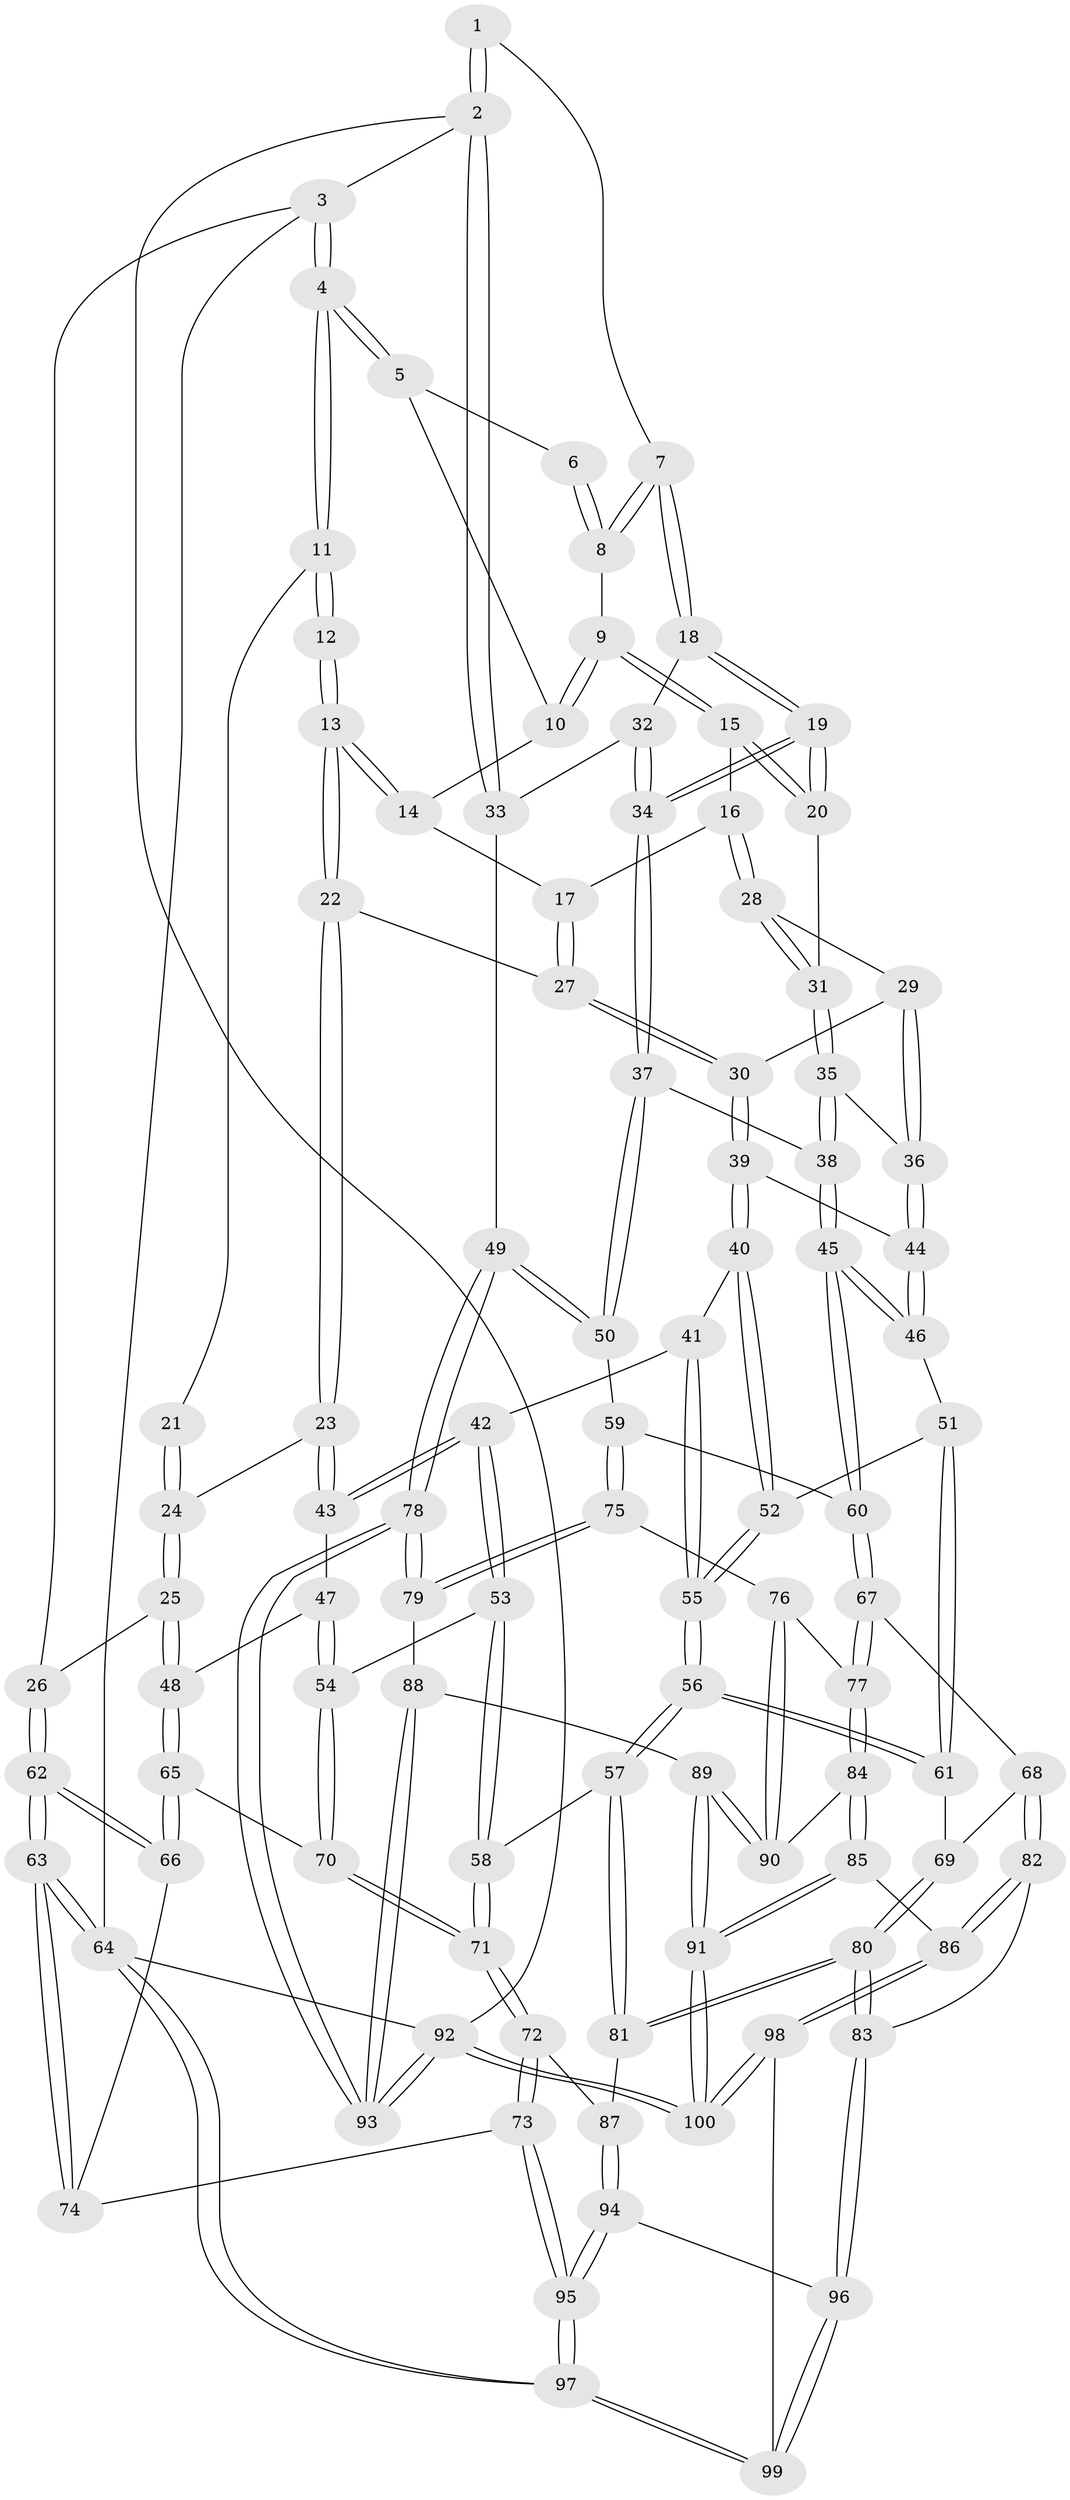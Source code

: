 // Generated by graph-tools (version 1.1) at 2025/51/03/09/25 03:51:04]
// undirected, 100 vertices, 247 edges
graph export_dot {
graph [start="1"]
  node [color=gray90,style=filled];
  1 [pos="+0.9019959047896381+0"];
  2 [pos="+1+0"];
  3 [pos="+0+0"];
  4 [pos="+0+0"];
  5 [pos="+0.627493294096147+0"];
  6 [pos="+0.8428490425988955+0"];
  7 [pos="+0.904667121021537+0.20427366433970695"];
  8 [pos="+0.8113578270470093+0.1609613937591437"];
  9 [pos="+0.7862263923416531+0.16563503644053412"];
  10 [pos="+0.5956787724221012+0.03579395744479438"];
  11 [pos="+0+0"];
  12 [pos="+0.4024970139626879+0.1491260024422793"];
  13 [pos="+0.450897010823982+0.17441818122519862"];
  14 [pos="+0.5852329856084592+0.052313897316096765"];
  15 [pos="+0.7203470772052618+0.2399146387682159"];
  16 [pos="+0.6934152761641784+0.24603987844889683"];
  17 [pos="+0.6663123528385668+0.23970475977130015"];
  18 [pos="+0.9168207046530034+0.21260764705854263"];
  19 [pos="+0.8657422921338072+0.3493719763901499"];
  20 [pos="+0.7901996038032761+0.353743711064364"];
  21 [pos="+0.2748480530010068+0.2403041834042218"];
  22 [pos="+0.4636168312887052+0.253757227258635"];
  23 [pos="+0.2806063350010023+0.3836101035182413"];
  24 [pos="+0.23389814446253768+0.3589849244779486"];
  25 [pos="+0+0.3015039682568111"];
  26 [pos="+0+0.28040222060873293"];
  27 [pos="+0.5146300941573555+0.3044828010745343"];
  28 [pos="+0.6768738052874939+0.3466915041796503"];
  29 [pos="+0.6475607809416948+0.3691567896665319"];
  30 [pos="+0.5277024458222498+0.3385910634302626"];
  31 [pos="+0.7850061767453801+0.35754121128114885"];
  32 [pos="+1+0.1912298131248765"];
  33 [pos="+1+0.10313413512856087"];
  34 [pos="+0.9380518309862401+0.47495701744959173"];
  35 [pos="+0.7680638891385532+0.38697090381741606"];
  36 [pos="+0.6827501050858426+0.4424964848270033"];
  37 [pos="+0.9407292361307356+0.4805532969199133"];
  38 [pos="+0.7825734056481997+0.5019190724108097"];
  39 [pos="+0.5166097624076357+0.41968338652235593"];
  40 [pos="+0.4804454240817066+0.4827135560077803"];
  41 [pos="+0.47310226576924297+0.4861215631906824"];
  42 [pos="+0.3888579845938388+0.506105333126927"];
  43 [pos="+0.2998776910736092+0.4333627667838267"];
  44 [pos="+0.6753796684769654+0.4937068377339132"];
  45 [pos="+0.7063674800058712+0.5481576221306294"];
  46 [pos="+0.6885987068086425+0.5343395859813257"];
  47 [pos="+0.2364206744981022+0.5221288983597677"];
  48 [pos="+0.1443947209314383+0.5600317154352477"];
  49 [pos="+1+0.5799046435356454"];
  50 [pos="+0.9517240459216093+0.48950964188933954"];
  51 [pos="+0.5736409192367422+0.5612544716559503"];
  52 [pos="+0.5643197288187284+0.558566416813958"];
  53 [pos="+0.37012291974430866+0.5925472156076997"];
  54 [pos="+0.28769593159160955+0.6274408024712457"];
  55 [pos="+0.4888336593612849+0.654461985410985"];
  56 [pos="+0.4751534432165596+0.6918066132389683"];
  57 [pos="+0.46347119961335725+0.7007470333921971"];
  58 [pos="+0.43868932379656955+0.6878395493601048"];
  59 [pos="+0.8047640200500347+0.6441896530335433"];
  60 [pos="+0.7161567964243034+0.584895292495605"];
  61 [pos="+0.5908141724551601+0.6722243527594847"];
  62 [pos="+0+0.721827388139048"];
  63 [pos="+0+0.9362711159134915"];
  64 [pos="+0+1"];
  65 [pos="+0.14777097526096006+0.6119496456807382"];
  66 [pos="+0.12605962792336717+0.6545963241467897"];
  67 [pos="+0.6541667685636995+0.681730076157805"];
  68 [pos="+0.6187626937615666+0.6832694153468963"];
  69 [pos="+0.6178644442696781+0.6830223644225403"];
  70 [pos="+0.2797604453679267+0.6364196511246474"];
  71 [pos="+0.27109235325383557+0.7542939740409917"];
  72 [pos="+0.25433812766290465+0.7832823257309659"];
  73 [pos="+0.22564462993241283+0.806684621960669"];
  74 [pos="+0.15855133548437686+0.7106175084531776"];
  75 [pos="+0.8348600906505018+0.7191445602243779"];
  76 [pos="+0.8275595899014795+0.7257987706119851"];
  77 [pos="+0.6964740512073085+0.755618600909832"];
  78 [pos="+1+0.6834867658349331"];
  79 [pos="+0.983924733148202+0.7438985560056244"];
  80 [pos="+0.5028975398575025+0.8223659087349654"];
  81 [pos="+0.4787768242190271+0.7980501377198188"];
  82 [pos="+0.568938287305024+0.8569418419813953"];
  83 [pos="+0.5252877407365222+0.8482573429380282"];
  84 [pos="+0.6882523185126643+0.7790758316620348"];
  85 [pos="+0.6448367356153494+0.8699843132143454"];
  86 [pos="+0.6055048445326096+0.8715334834134029"];
  87 [pos="+0.42394495004613314+0.8147027129365283"];
  88 [pos="+0.8764803255602918+0.907043964216148"];
  89 [pos="+0.7942541432967811+0.9169937228985614"];
  90 [pos="+0.8024616941791344+0.8282779759683044"];
  91 [pos="+0.7536614453435976+0.9454492066304562"];
  92 [pos="+1+1"];
  93 [pos="+1+1"];
  94 [pos="+0.35625535716711554+0.902930922826273"];
  95 [pos="+0.18466269383966244+0.9143705356424783"];
  96 [pos="+0.4499780458784437+0.9626504003914664"];
  97 [pos="+0+1"];
  98 [pos="+0.5252525357694211+1"];
  99 [pos="+0.43429977543908044+1"];
  100 [pos="+0.7490511854455837+1"];
  1 -- 2;
  1 -- 2;
  1 -- 7;
  2 -- 3;
  2 -- 33;
  2 -- 33;
  2 -- 92;
  3 -- 4;
  3 -- 4;
  3 -- 26;
  3 -- 64;
  4 -- 5;
  4 -- 5;
  4 -- 11;
  4 -- 11;
  5 -- 6;
  5 -- 10;
  6 -- 8;
  6 -- 8;
  7 -- 8;
  7 -- 8;
  7 -- 18;
  7 -- 18;
  8 -- 9;
  9 -- 10;
  9 -- 10;
  9 -- 15;
  9 -- 15;
  10 -- 14;
  11 -- 12;
  11 -- 12;
  11 -- 21;
  12 -- 13;
  12 -- 13;
  13 -- 14;
  13 -- 14;
  13 -- 22;
  13 -- 22;
  14 -- 17;
  15 -- 16;
  15 -- 20;
  15 -- 20;
  16 -- 17;
  16 -- 28;
  16 -- 28;
  17 -- 27;
  17 -- 27;
  18 -- 19;
  18 -- 19;
  18 -- 32;
  19 -- 20;
  19 -- 20;
  19 -- 34;
  19 -- 34;
  20 -- 31;
  21 -- 24;
  21 -- 24;
  22 -- 23;
  22 -- 23;
  22 -- 27;
  23 -- 24;
  23 -- 43;
  23 -- 43;
  24 -- 25;
  24 -- 25;
  25 -- 26;
  25 -- 48;
  25 -- 48;
  26 -- 62;
  26 -- 62;
  27 -- 30;
  27 -- 30;
  28 -- 29;
  28 -- 31;
  28 -- 31;
  29 -- 30;
  29 -- 36;
  29 -- 36;
  30 -- 39;
  30 -- 39;
  31 -- 35;
  31 -- 35;
  32 -- 33;
  32 -- 34;
  32 -- 34;
  33 -- 49;
  34 -- 37;
  34 -- 37;
  35 -- 36;
  35 -- 38;
  35 -- 38;
  36 -- 44;
  36 -- 44;
  37 -- 38;
  37 -- 50;
  37 -- 50;
  38 -- 45;
  38 -- 45;
  39 -- 40;
  39 -- 40;
  39 -- 44;
  40 -- 41;
  40 -- 52;
  40 -- 52;
  41 -- 42;
  41 -- 55;
  41 -- 55;
  42 -- 43;
  42 -- 43;
  42 -- 53;
  42 -- 53;
  43 -- 47;
  44 -- 46;
  44 -- 46;
  45 -- 46;
  45 -- 46;
  45 -- 60;
  45 -- 60;
  46 -- 51;
  47 -- 48;
  47 -- 54;
  47 -- 54;
  48 -- 65;
  48 -- 65;
  49 -- 50;
  49 -- 50;
  49 -- 78;
  49 -- 78;
  50 -- 59;
  51 -- 52;
  51 -- 61;
  51 -- 61;
  52 -- 55;
  52 -- 55;
  53 -- 54;
  53 -- 58;
  53 -- 58;
  54 -- 70;
  54 -- 70;
  55 -- 56;
  55 -- 56;
  56 -- 57;
  56 -- 57;
  56 -- 61;
  56 -- 61;
  57 -- 58;
  57 -- 81;
  57 -- 81;
  58 -- 71;
  58 -- 71;
  59 -- 60;
  59 -- 75;
  59 -- 75;
  60 -- 67;
  60 -- 67;
  61 -- 69;
  62 -- 63;
  62 -- 63;
  62 -- 66;
  62 -- 66;
  63 -- 64;
  63 -- 64;
  63 -- 74;
  63 -- 74;
  64 -- 97;
  64 -- 97;
  64 -- 92;
  65 -- 66;
  65 -- 66;
  65 -- 70;
  66 -- 74;
  67 -- 68;
  67 -- 77;
  67 -- 77;
  68 -- 69;
  68 -- 82;
  68 -- 82;
  69 -- 80;
  69 -- 80;
  70 -- 71;
  70 -- 71;
  71 -- 72;
  71 -- 72;
  72 -- 73;
  72 -- 73;
  72 -- 87;
  73 -- 74;
  73 -- 95;
  73 -- 95;
  75 -- 76;
  75 -- 79;
  75 -- 79;
  76 -- 77;
  76 -- 90;
  76 -- 90;
  77 -- 84;
  77 -- 84;
  78 -- 79;
  78 -- 79;
  78 -- 93;
  78 -- 93;
  79 -- 88;
  80 -- 81;
  80 -- 81;
  80 -- 83;
  80 -- 83;
  81 -- 87;
  82 -- 83;
  82 -- 86;
  82 -- 86;
  83 -- 96;
  83 -- 96;
  84 -- 85;
  84 -- 85;
  84 -- 90;
  85 -- 86;
  85 -- 91;
  85 -- 91;
  86 -- 98;
  86 -- 98;
  87 -- 94;
  87 -- 94;
  88 -- 89;
  88 -- 93;
  88 -- 93;
  89 -- 90;
  89 -- 90;
  89 -- 91;
  89 -- 91;
  91 -- 100;
  91 -- 100;
  92 -- 93;
  92 -- 93;
  92 -- 100;
  92 -- 100;
  94 -- 95;
  94 -- 95;
  94 -- 96;
  95 -- 97;
  95 -- 97;
  96 -- 99;
  96 -- 99;
  97 -- 99;
  97 -- 99;
  98 -- 99;
  98 -- 100;
  98 -- 100;
}

